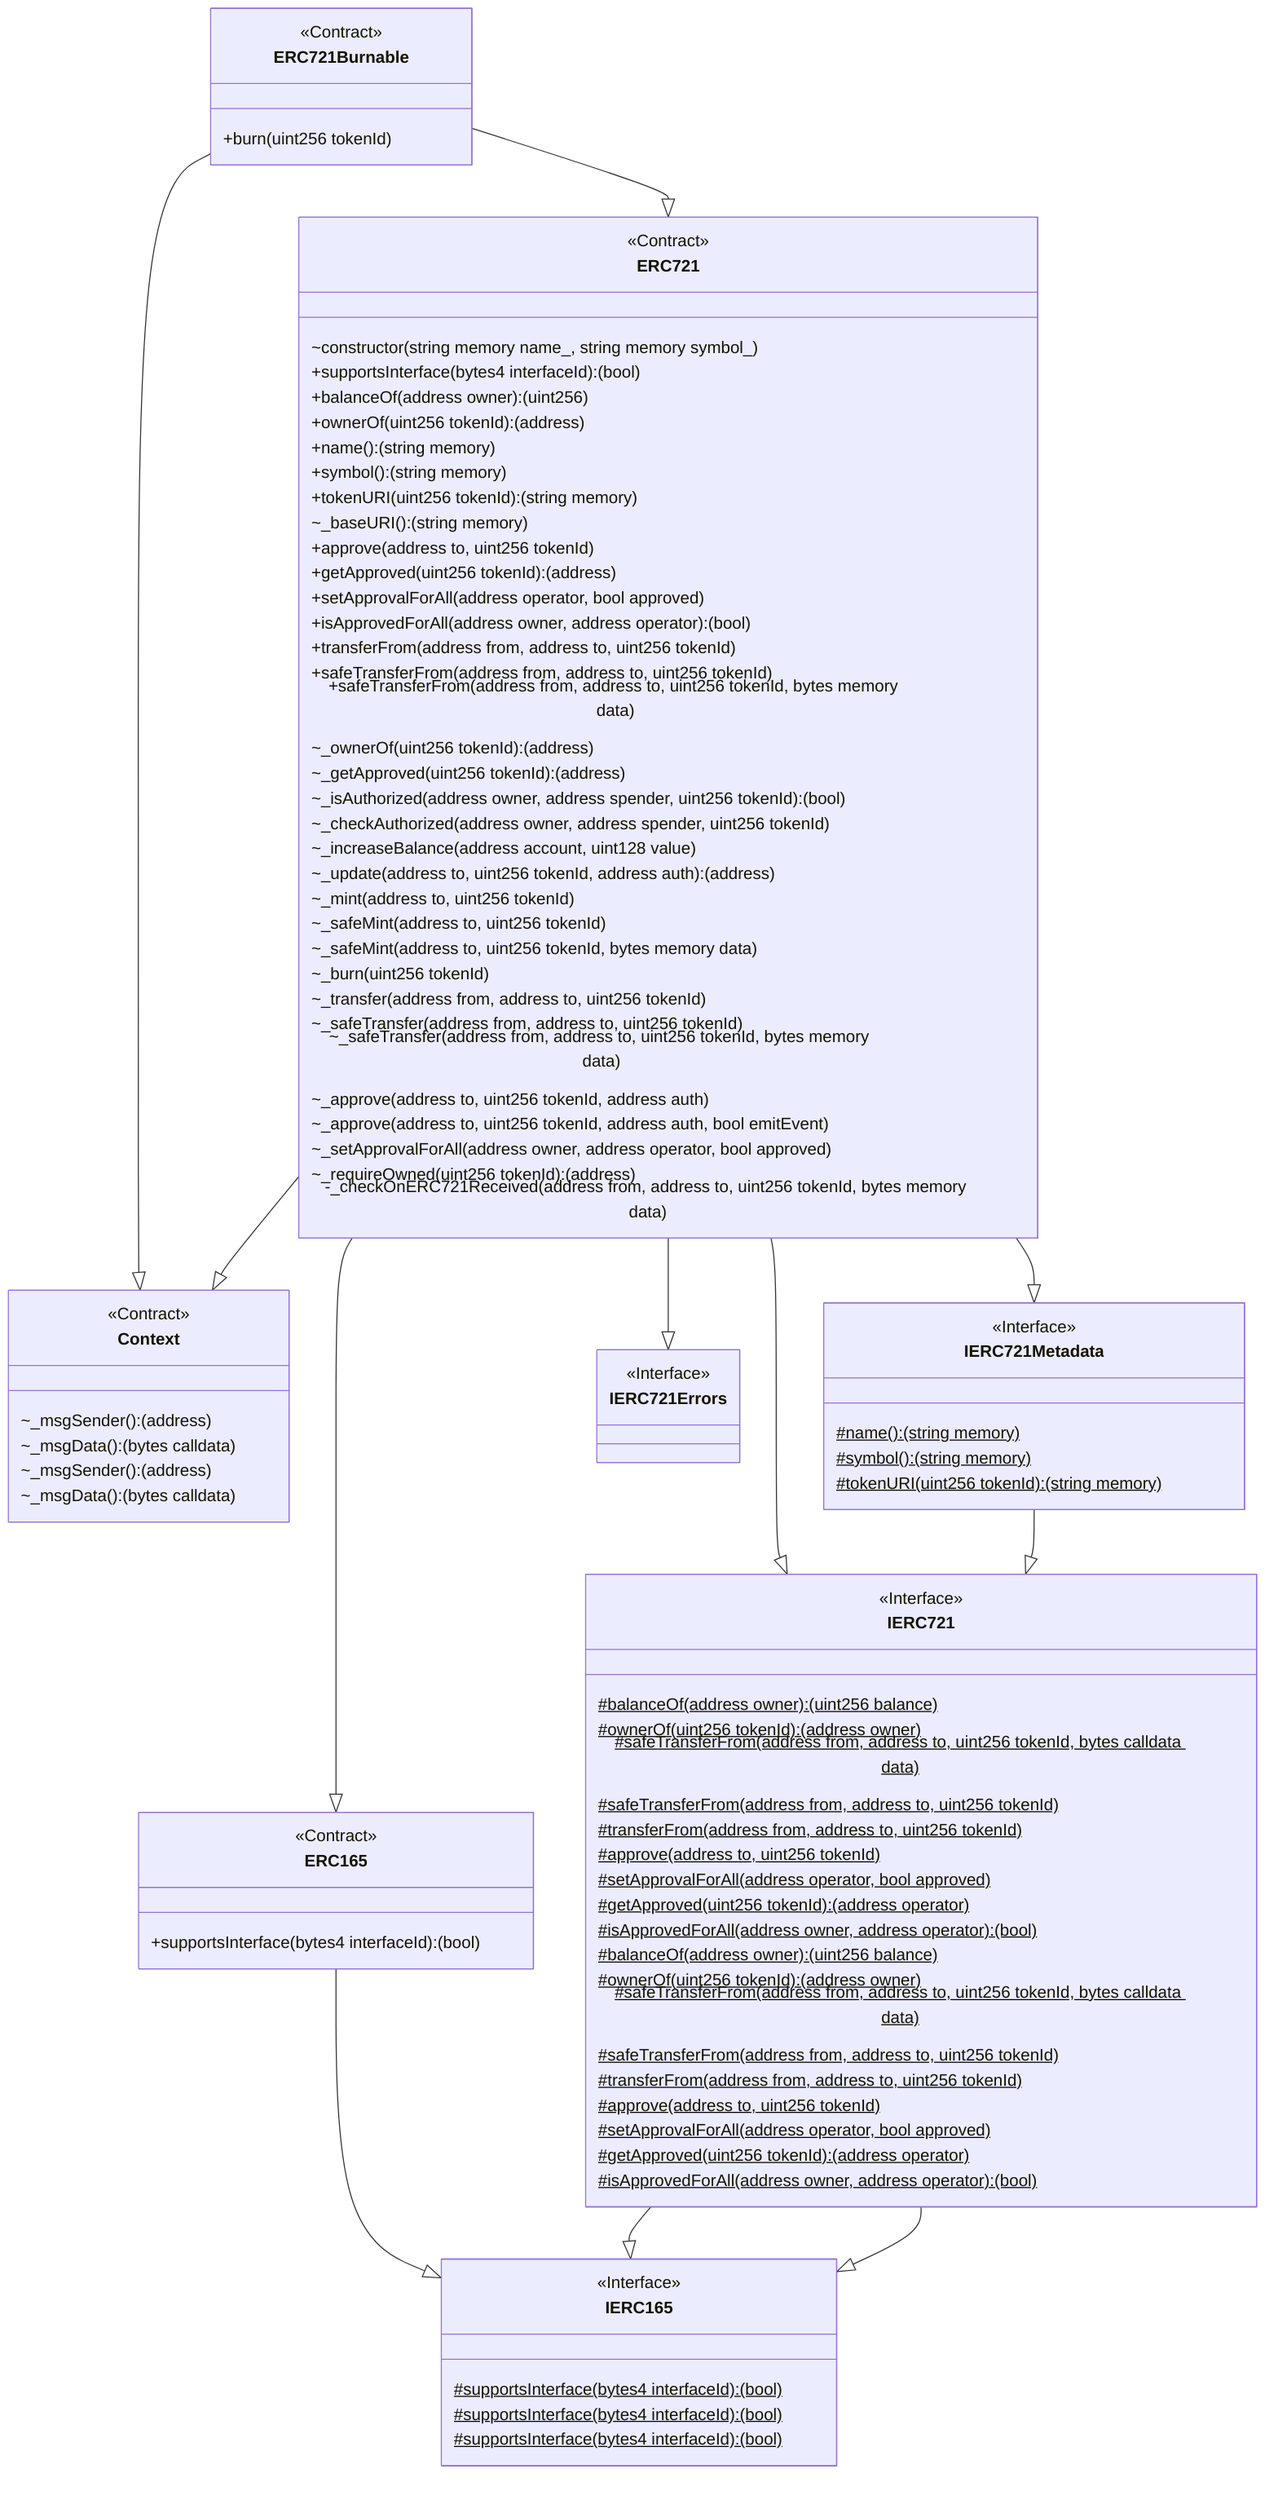 classDiagram
  %% 336:541:4
  class ERC721Burnable {
    <<Contract>>
    +burn(uint256 tokenId)
  }
  
  ERC721Burnable --|> Context
  
  %% 624:235:6
  class Context {
    <<Contract>>
    ~_msgSender(): (address)
    ~_msgData(): (bytes calldata)
  }
  
  ERC721Burnable --|> ERC721
  
  %% 776:16926:1
  class ERC721 {
    <<Contract>>
    ~constructor(string memory name_, string memory symbol_)
    +supportsInterface(bytes4 interfaceId): (bool)
    +balanceOf(address owner): (uint256)
    +ownerOf(uint256 tokenId): (address)
    +name(): (string memory)
    +symbol(): (string memory)
    +tokenURI(uint256 tokenId): (string memory)
    ~_baseURI(): (string memory)
    +approve(address to, uint256 tokenId)
    +getApproved(uint256 tokenId): (address)
    +setApprovalForAll(address operator, bool approved)
    +isApprovedForAll(address owner, address operator): (bool)
    +transferFrom(address from, address to, uint256 tokenId)
    +safeTransferFrom(address from, address to, uint256 tokenId)
    +safeTransferFrom(address from, address to, uint256 tokenId, bytes memory data)
    ~_ownerOf(uint256 tokenId): (address)
    ~_getApproved(uint256 tokenId): (address)
    ~_isAuthorized(address owner, address spender, uint256 tokenId): (bool)
    ~_checkAuthorized(address owner, address spender, uint256 tokenId)
    ~_increaseBalance(address account, uint128 value)
    ~_update(address to, uint256 tokenId, address auth): (address)
    ~_mint(address to, uint256 tokenId)
    ~_safeMint(address to, uint256 tokenId)
    ~_safeMint(address to, uint256 tokenId, bytes memory data)
    ~_burn(uint256 tokenId)
    ~_transfer(address from, address to, uint256 tokenId)
    ~_safeTransfer(address from, address to, uint256 tokenId)
    ~_safeTransfer(address from, address to, uint256 tokenId, bytes memory data)
    ~_approve(address to, uint256 tokenId, address auth)
    ~_approve(address to, uint256 tokenId, address auth, bool emitEvent)
    ~_setApprovalForAll(address owner, address operator, bool approved)
    ~_requireOwned(uint256 tokenId): (address)
    -_checkOnERC721Received(address from, address to, uint256 tokenId, bytes memory data)
  }
  
  ERC721 --|> Context
  
  %% 624:235:6
  class Context {
    <<Contract>>
    ~_msgSender(): (address)
    ~_msgData(): (bytes calldata)
  }
  
  ERC721 --|> ERC165
  
  %% 659:251:8
  class ERC165 {
    <<Contract>>
    +supportsInterface(bytes4 interfaceId): (bool)
  }
  
  ERC165 --|> IERC165
  
  %% 421:447:9
  class IERC165 {
    <<Interface>>
    #supportsInterface(bytes4 interfaceId): (bool)$
  }
  
  ERC721 --|> IERC721
  
  %% 266:4659:2
  class IERC721 {
    <<Interface>>
    #balanceOf(address owner): (uint256 balance)$
    #ownerOf(uint256 tokenId): (address owner)$
    #safeTransferFrom(address from, address to, uint256 tokenId, bytes calldata data)$
    #safeTransferFrom(address from, address to, uint256 tokenId)$
    #transferFrom(address from, address to, uint256 tokenId)$
    #approve(address to, uint256 tokenId)$
    #setApprovalForAll(address operator, bool approved)$
    #getApproved(uint256 tokenId): (address operator)$
    #isApprovedForAll(address owner, address operator): (bool)$
  }
  
  IERC721 --|> IERC165
  
  %% 421:447:9
  class IERC165 {
    <<Interface>>
    #supportsInterface(bytes4 interfaceId): (bool)$
  }
  
  ERC721 --|> IERC721Metadata
  
  %% 328:463:5
  class IERC721Metadata {
    <<Interface>>
    #name(): (string memory)$
    #symbol(): (string memory)$
    #tokenURI(uint256 tokenId): (string memory)$
  }
  
  IERC721Metadata --|> IERC721
  
  %% 266:4659:2
  class IERC721 {
    <<Interface>>
    #balanceOf(address owner): (uint256 balance)$
    #ownerOf(uint256 tokenId): (address owner)$
    #safeTransferFrom(address from, address to, uint256 tokenId, bytes calldata data)$
    #safeTransferFrom(address from, address to, uint256 tokenId)$
    #transferFrom(address from, address to, uint256 tokenId)$
    #approve(address to, uint256 tokenId)$
    #setApprovalForAll(address operator, bool approved)$
    #getApproved(uint256 tokenId): (address operator)$
    #isApprovedForAll(address owner, address operator): (bool)$
  }
  
  IERC721 --|> IERC165
  
  %% 421:447:9
  class IERC165 {
    <<Interface>>
    #supportsInterface(bytes4 interfaceId): (bool)$
  }
  
  ERC721 --|> IERC721Errors
  
  %% 2186:2092:0
  class IERC721Errors {
    <<Interface>>
  }